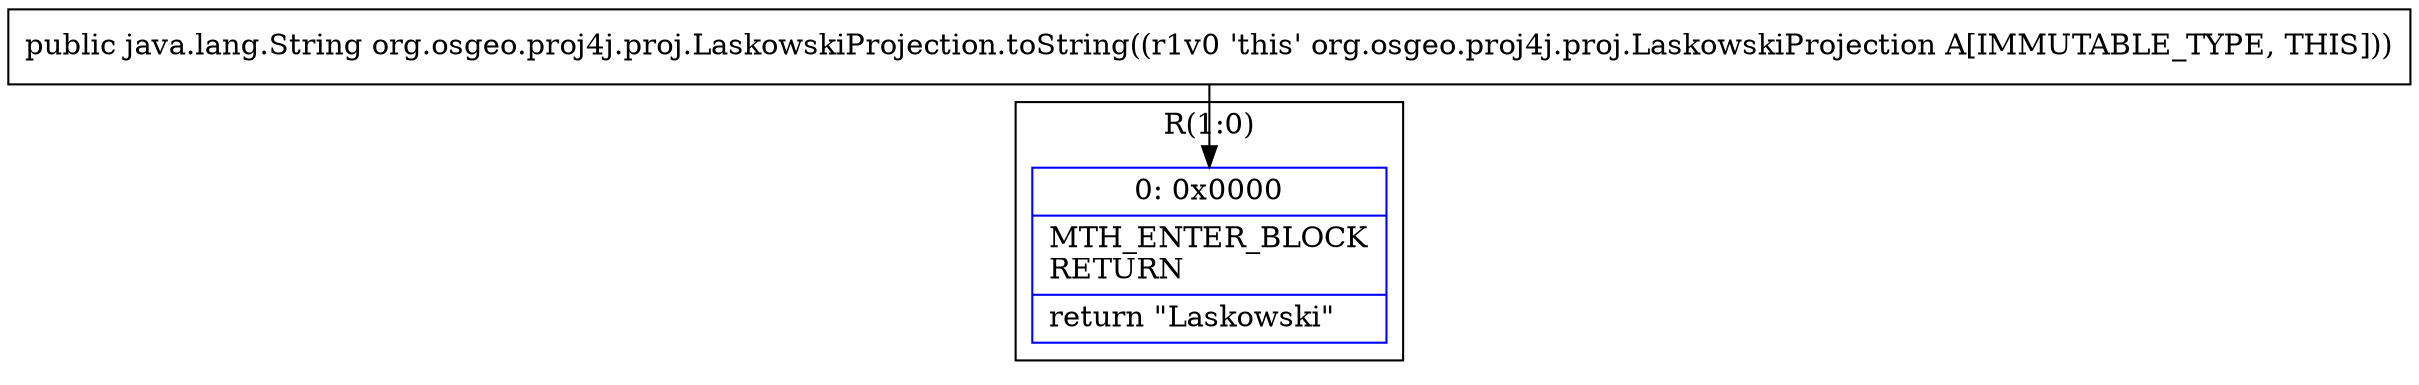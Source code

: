 digraph "CFG fororg.osgeo.proj4j.proj.LaskowskiProjection.toString()Ljava\/lang\/String;" {
subgraph cluster_Region_1821512294 {
label = "R(1:0)";
node [shape=record,color=blue];
Node_0 [shape=record,label="{0\:\ 0x0000|MTH_ENTER_BLOCK\lRETURN\l|return \"Laskowski\"\l}"];
}
MethodNode[shape=record,label="{public java.lang.String org.osgeo.proj4j.proj.LaskowskiProjection.toString((r1v0 'this' org.osgeo.proj4j.proj.LaskowskiProjection A[IMMUTABLE_TYPE, THIS])) }"];
MethodNode -> Node_0;
}

